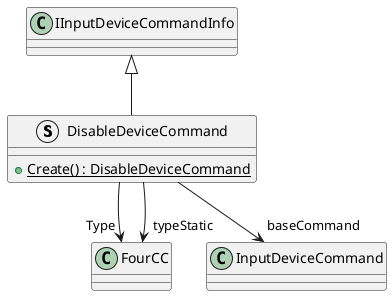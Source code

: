 @startuml
struct DisableDeviceCommand {
    + {static} Create() : DisableDeviceCommand
}
IInputDeviceCommandInfo <|-- DisableDeviceCommand
DisableDeviceCommand --> "Type" FourCC
DisableDeviceCommand --> "baseCommand" InputDeviceCommand
DisableDeviceCommand --> "typeStatic" FourCC
@enduml
